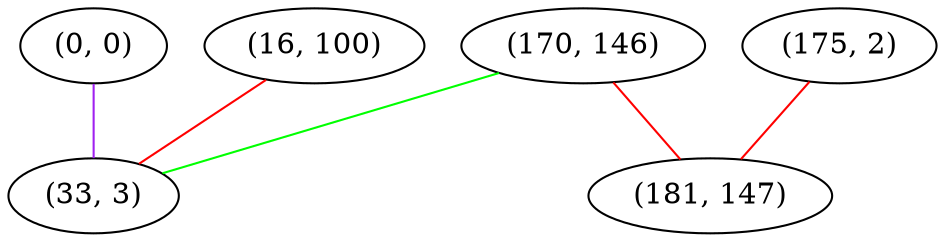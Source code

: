 graph "" {
"(0, 0)";
"(175, 2)";
"(16, 100)";
"(170, 146)";
"(33, 3)";
"(181, 147)";
"(0, 0)" -- "(33, 3)"  [color=purple, key=0, weight=4];
"(175, 2)" -- "(181, 147)"  [color=red, key=0, weight=1];
"(16, 100)" -- "(33, 3)"  [color=red, key=0, weight=1];
"(170, 146)" -- "(33, 3)"  [color=green, key=0, weight=2];
"(170, 146)" -- "(181, 147)"  [color=red, key=0, weight=1];
}
